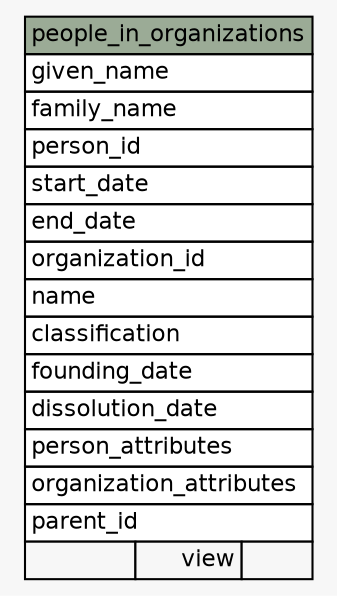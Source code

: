 // dot 2.36.0 on Linux 3.13.0-91-generic
// SchemaSpy rev 590
digraph "people_in_organizations" {
  graph [
    rankdir="RL"
    bgcolor="#f7f7f7"
    nodesep="0.18"
    ranksep="0.46"
    fontname="Helvetica"
    fontsize="11"
  ];
  node [
    fontname="Helvetica"
    fontsize="11"
    shape="plaintext"
  ];
  edge [
    arrowsize="0.8"
  ];
  "people_in_organizations" [
    label=<
    <TABLE BORDER="0" CELLBORDER="1" CELLSPACING="0" BGCOLOR="#ffffff">
      <TR><TD COLSPAN="3" BGCOLOR="#9bab96" ALIGN="CENTER">people_in_organizations</TD></TR>
      <TR><TD PORT="given_name" COLSPAN="3" ALIGN="LEFT">given_name</TD></TR>
      <TR><TD PORT="family_name" COLSPAN="3" ALIGN="LEFT">family_name</TD></TR>
      <TR><TD PORT="person_id" COLSPAN="3" ALIGN="LEFT">person_id</TD></TR>
      <TR><TD PORT="start_date" COLSPAN="3" ALIGN="LEFT">start_date</TD></TR>
      <TR><TD PORT="end_date" COLSPAN="3" ALIGN="LEFT">end_date</TD></TR>
      <TR><TD PORT="organization_id" COLSPAN="3" ALIGN="LEFT">organization_id</TD></TR>
      <TR><TD PORT="name" COLSPAN="3" ALIGN="LEFT">name</TD></TR>
      <TR><TD PORT="classification" COLSPAN="3" ALIGN="LEFT">classification</TD></TR>
      <TR><TD PORT="founding_date" COLSPAN="3" ALIGN="LEFT">founding_date</TD></TR>
      <TR><TD PORT="dissolution_date" COLSPAN="3" ALIGN="LEFT">dissolution_date</TD></TR>
      <TR><TD PORT="person_attributes" COLSPAN="3" ALIGN="LEFT">person_attributes</TD></TR>
      <TR><TD PORT="organization_attributes" COLSPAN="3" ALIGN="LEFT">organization_attributes</TD></TR>
      <TR><TD PORT="parent_id" COLSPAN="3" ALIGN="LEFT">parent_id</TD></TR>
      <TR><TD ALIGN="LEFT" BGCOLOR="#f7f7f7">  </TD><TD ALIGN="RIGHT" BGCOLOR="#f7f7f7">view</TD><TD ALIGN="RIGHT" BGCOLOR="#f7f7f7">  </TD></TR>
    </TABLE>>
    URL="tables/people_in_organizations.html"
    tooltip="people_in_organizations"
  ];
}
